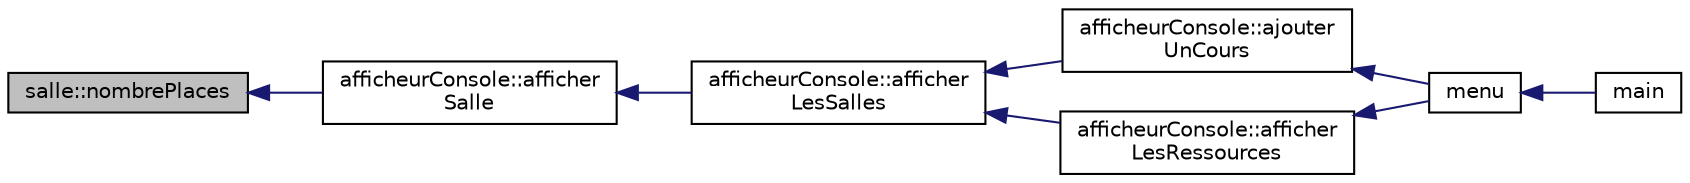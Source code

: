 digraph "salle::nombrePlaces"
{
  edge [fontname="Helvetica",fontsize="10",labelfontname="Helvetica",labelfontsize="10"];
  node [fontname="Helvetica",fontsize="10",shape=record];
  rankdir="LR";
  Node9 [label="salle::nombrePlaces",height=0.2,width=0.4,color="black", fillcolor="grey75", style="filled", fontcolor="black"];
  Node9 -> Node10 [dir="back",color="midnightblue",fontsize="10",style="solid",fontname="Helvetica"];
  Node10 [label="afficheurConsole::afficher\lSalle",height=0.2,width=0.4,color="black", fillcolor="white", style="filled",URL="$classafficheur_console.html#a475772836928606a2c7dec66c4ab9ff3",tooltip="Renvoie dans ost le nom de salle de la salle s. "];
  Node10 -> Node11 [dir="back",color="midnightblue",fontsize="10",style="solid",fontname="Helvetica"];
  Node11 [label="afficheurConsole::afficher\lLesSalles",height=0.2,width=0.4,color="black", fillcolor="white", style="filled",URL="$classafficheur_console.html#a63019a39487a95a38e72113d799406d1"];
  Node11 -> Node12 [dir="back",color="midnightblue",fontsize="10",style="solid",fontname="Helvetica"];
  Node12 [label="afficheurConsole::ajouter\lUnCours",height=0.2,width=0.4,color="black", fillcolor="white", style="filled",URL="$classafficheur_console.html#a49b72edf4baf8f7ec4898b61c48212fa"];
  Node12 -> Node13 [dir="back",color="midnightblue",fontsize="10",style="solid",fontname="Helvetica"];
  Node13 [label="menu",height=0.2,width=0.4,color="black", fillcolor="white", style="filled",URL="$main_8cpp.html#aaeb94d4bc6770f26e4bcfb2f9fcc9b15"];
  Node13 -> Node14 [dir="back",color="midnightblue",fontsize="10",style="solid",fontname="Helvetica"];
  Node14 [label="main",height=0.2,width=0.4,color="black", fillcolor="white", style="filled",URL="$main_8cpp.html#ae66f6b31b5ad750f1fe042a706a4e3d4"];
  Node11 -> Node15 [dir="back",color="midnightblue",fontsize="10",style="solid",fontname="Helvetica"];
  Node15 [label="afficheurConsole::afficher\lLesRessources",height=0.2,width=0.4,color="black", fillcolor="white", style="filled",URL="$classafficheur_console.html#a88dc8bce2d36314f98b1ba21e8e9b214"];
  Node15 -> Node13 [dir="back",color="midnightblue",fontsize="10",style="solid",fontname="Helvetica"];
}
